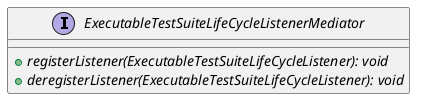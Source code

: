 @startuml

    interface ExecutableTestSuiteLifeCycleListenerMediator [[ExecutableTestSuiteLifeCycleListenerMediator.html]] {
        {abstract} +registerListener(ExecutableTestSuiteLifeCycleListener): void
        {abstract} +deregisterListener(ExecutableTestSuiteLifeCycleListener): void
    }

@enduml
